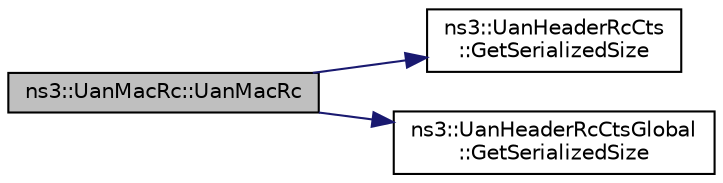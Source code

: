 digraph "ns3::UanMacRc::UanMacRc"
{
  edge [fontname="Helvetica",fontsize="10",labelfontname="Helvetica",labelfontsize="10"];
  node [fontname="Helvetica",fontsize="10",shape=record];
  rankdir="LR";
  Node1 [label="ns3::UanMacRc::UanMacRc",height=0.2,width=0.4,color="black", fillcolor="grey75", style="filled", fontcolor="black"];
  Node1 -> Node2 [color="midnightblue",fontsize="10",style="solid"];
  Node2 [label="ns3::UanHeaderRcCts\l::GetSerializedSize",height=0.2,width=0.4,color="black", fillcolor="white", style="filled",URL="$dc/da8/classns3_1_1UanHeaderRcCts.html#ac95e8ccbcfdf49baca91322121218995"];
  Node1 -> Node3 [color="midnightblue",fontsize="10",style="solid"];
  Node3 [label="ns3::UanHeaderRcCtsGlobal\l::GetSerializedSize",height=0.2,width=0.4,color="black", fillcolor="white", style="filled",URL="$d1/d65/classns3_1_1UanHeaderRcCtsGlobal.html#a4468077e03aaadaae3feac853c87e42c"];
}
